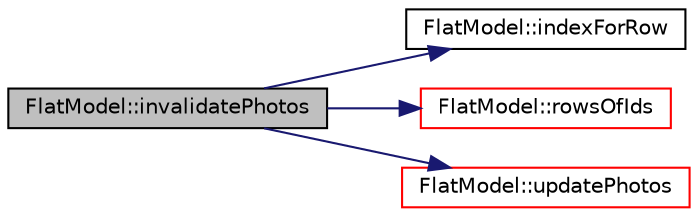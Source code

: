 digraph "FlatModel::invalidatePhotos"
{
 // LATEX_PDF_SIZE
  edge [fontname="Helvetica",fontsize="10",labelfontname="Helvetica",labelfontsize="10"];
  node [fontname="Helvetica",fontsize="10",shape=record];
  rankdir="LR";
  Node1 [label="FlatModel::invalidatePhotos",height=0.2,width=0.4,color="black", fillcolor="grey75", style="filled", fontcolor="black",tooltip=" "];
  Node1 -> Node2 [color="midnightblue",fontsize="10",style="solid",fontname="Helvetica"];
  Node2 [label="FlatModel::indexForRow",height=0.2,width=0.4,color="black", fillcolor="white", style="filled",URL="$class_flat_model.html#a13bb1285547eff92a86afe5cf5a36bf5",tooltip=" "];
  Node1 -> Node3 [color="midnightblue",fontsize="10",style="solid",fontname="Helvetica"];
  Node3 [label="FlatModel::rowsOfIds",height=0.2,width=0.4,color="red", fillcolor="white", style="filled",URL="$class_flat_model.html#ad505c35de844271b44cbe93be943f4ce",tooltip=" "];
  Node1 -> Node6 [color="midnightblue",fontsize="10",style="solid",fontname="Helvetica"];
  Node6 [label="FlatModel::updatePhotos",height=0.2,width=0.4,color="red", fillcolor="white", style="filled",URL="$class_flat_model.html#ab787f239714891d0dbea80843b519bf2",tooltip=" "];
}
